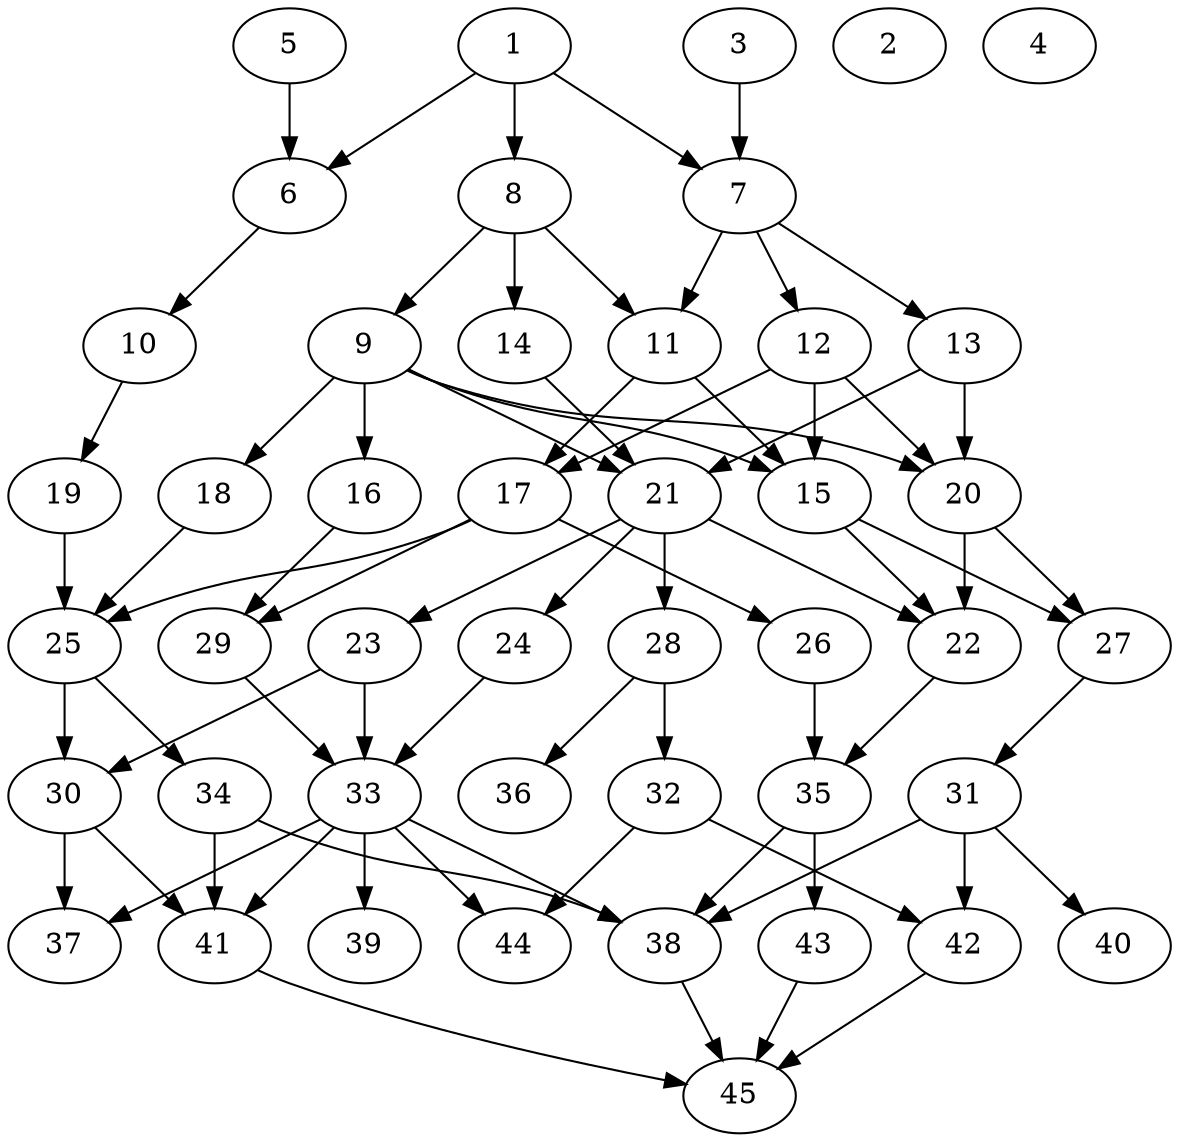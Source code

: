 // DAG automatically generated by daggen at Thu Oct  3 14:07:24 2019
// ./daggen --dot -n 45 --ccr 0.3 --fat 0.5 --regular 0.5 --density 0.5 --mindata 5242880 --maxdata 52428800 
digraph G {
  1 [size="162413227", alpha="0.03", expect_size="48723968"] 
  1 -> 6 [size ="48723968"]
  1 -> 7 [size ="48723968"]
  1 -> 8 [size ="48723968"]
  2 [size="62795093", alpha="0.19", expect_size="18838528"] 
  3 [size="99263147", alpha="0.02", expect_size="29778944"] 
  3 -> 7 [size ="29778944"]
  4 [size="94139733", alpha="0.15", expect_size="28241920"] 
  5 [size="43414187", alpha="0.03", expect_size="13024256"] 
  5 -> 6 [size ="13024256"]
  6 [size="71369387", alpha="0.16", expect_size="21410816"] 
  6 -> 10 [size ="21410816"]
  7 [size="42642773", alpha="0.11", expect_size="12792832"] 
  7 -> 11 [size ="12792832"]
  7 -> 12 [size ="12792832"]
  7 -> 13 [size ="12792832"]
  8 [size="173885440", alpha="0.00", expect_size="52165632"] 
  8 -> 9 [size ="52165632"]
  8 -> 11 [size ="52165632"]
  8 -> 14 [size ="52165632"]
  9 [size="35406507", alpha="0.15", expect_size="10621952"] 
  9 -> 15 [size ="10621952"]
  9 -> 16 [size ="10621952"]
  9 -> 18 [size ="10621952"]
  9 -> 20 [size ="10621952"]
  9 -> 21 [size ="10621952"]
  10 [size="31617707", alpha="0.14", expect_size="9485312"] 
  10 -> 19 [size ="9485312"]
  11 [size="88958293", alpha="0.09", expect_size="26687488"] 
  11 -> 15 [size ="26687488"]
  11 -> 17 [size ="26687488"]
  12 [size="110670507", alpha="0.06", expect_size="33201152"] 
  12 -> 15 [size ="33201152"]
  12 -> 17 [size ="33201152"]
  12 -> 20 [size ="33201152"]
  13 [size="104362667", alpha="0.03", expect_size="31308800"] 
  13 -> 20 [size ="31308800"]
  13 -> 21 [size ="31308800"]
  14 [size="122337280", alpha="0.14", expect_size="36701184"] 
  14 -> 21 [size ="36701184"]
  15 [size="82933760", alpha="0.17", expect_size="24880128"] 
  15 -> 22 [size ="24880128"]
  15 -> 27 [size ="24880128"]
  16 [size="108332373", alpha="0.18", expect_size="32499712"] 
  16 -> 29 [size ="32499712"]
  17 [size="78428160", alpha="0.01", expect_size="23528448"] 
  17 -> 25 [size ="23528448"]
  17 -> 26 [size ="23528448"]
  17 -> 29 [size ="23528448"]
  18 [size="162604373", alpha="0.10", expect_size="48781312"] 
  18 -> 25 [size ="48781312"]
  19 [size="164836693", alpha="0.10", expect_size="49451008"] 
  19 -> 25 [size ="49451008"]
  20 [size="124344320", alpha="0.05", expect_size="37303296"] 
  20 -> 22 [size ="37303296"]
  20 -> 27 [size ="37303296"]
  21 [size="78295040", alpha="0.19", expect_size="23488512"] 
  21 -> 22 [size ="23488512"]
  21 -> 23 [size ="23488512"]
  21 -> 24 [size ="23488512"]
  21 -> 28 [size ="23488512"]
  22 [size="152610133", alpha="0.18", expect_size="45783040"] 
  22 -> 35 [size ="45783040"]
  23 [size="46243840", alpha="0.08", expect_size="13873152"] 
  23 -> 30 [size ="13873152"]
  23 -> 33 [size ="13873152"]
  24 [size="67068587", alpha="0.07", expect_size="20120576"] 
  24 -> 33 [size ="20120576"]
  25 [size="19524267", alpha="0.10", expect_size="5857280"] 
  25 -> 30 [size ="5857280"]
  25 -> 34 [size ="5857280"]
  26 [size="156996267", alpha="0.19", expect_size="47098880"] 
  26 -> 35 [size ="47098880"]
  27 [size="140595200", alpha="0.12", expect_size="42178560"] 
  27 -> 31 [size ="42178560"]
  28 [size="149944320", alpha="0.05", expect_size="44983296"] 
  28 -> 32 [size ="44983296"]
  28 -> 36 [size ="44983296"]
  29 [size="67474773", alpha="0.19", expect_size="20242432"] 
  29 -> 33 [size ="20242432"]
  30 [size="148606293", alpha="0.16", expect_size="44581888"] 
  30 -> 37 [size ="44581888"]
  30 -> 41 [size ="44581888"]
  31 [size="33351680", alpha="0.02", expect_size="10005504"] 
  31 -> 38 [size ="10005504"]
  31 -> 40 [size ="10005504"]
  31 -> 42 [size ="10005504"]
  32 [size="23934293", alpha="0.20", expect_size="7180288"] 
  32 -> 42 [size ="7180288"]
  32 -> 44 [size ="7180288"]
  33 [size="165672960", alpha="0.08", expect_size="49701888"] 
  33 -> 37 [size ="49701888"]
  33 -> 38 [size ="49701888"]
  33 -> 39 [size ="49701888"]
  33 -> 41 [size ="49701888"]
  33 -> 44 [size ="49701888"]
  34 [size="68495360", alpha="0.10", expect_size="20548608"] 
  34 -> 38 [size ="20548608"]
  34 -> 41 [size ="20548608"]
  35 [size="123641173", alpha="0.01", expect_size="37092352"] 
  35 -> 38 [size ="37092352"]
  35 -> 43 [size ="37092352"]
  36 [size="42482347", alpha="0.02", expect_size="12744704"] 
  37 [size="36194987", alpha="0.12", expect_size="10858496"] 
  38 [size="129949013", alpha="0.00", expect_size="38984704"] 
  38 -> 45 [size ="38984704"]
  39 [size="165584213", alpha="0.07", expect_size="49675264"] 
  40 [size="161030827", alpha="0.07", expect_size="48309248"] 
  41 [size="130437120", alpha="0.16", expect_size="39131136"] 
  41 -> 45 [size ="39131136"]
  42 [size="145281707", alpha="0.01", expect_size="43584512"] 
  42 -> 45 [size ="43584512"]
  43 [size="141472427", alpha="0.10", expect_size="42441728"] 
  43 -> 45 [size ="42441728"]
  44 [size="48619520", alpha="0.05", expect_size="14585856"] 
  45 [size="128860160", alpha="0.01", expect_size="38658048"] 
}
